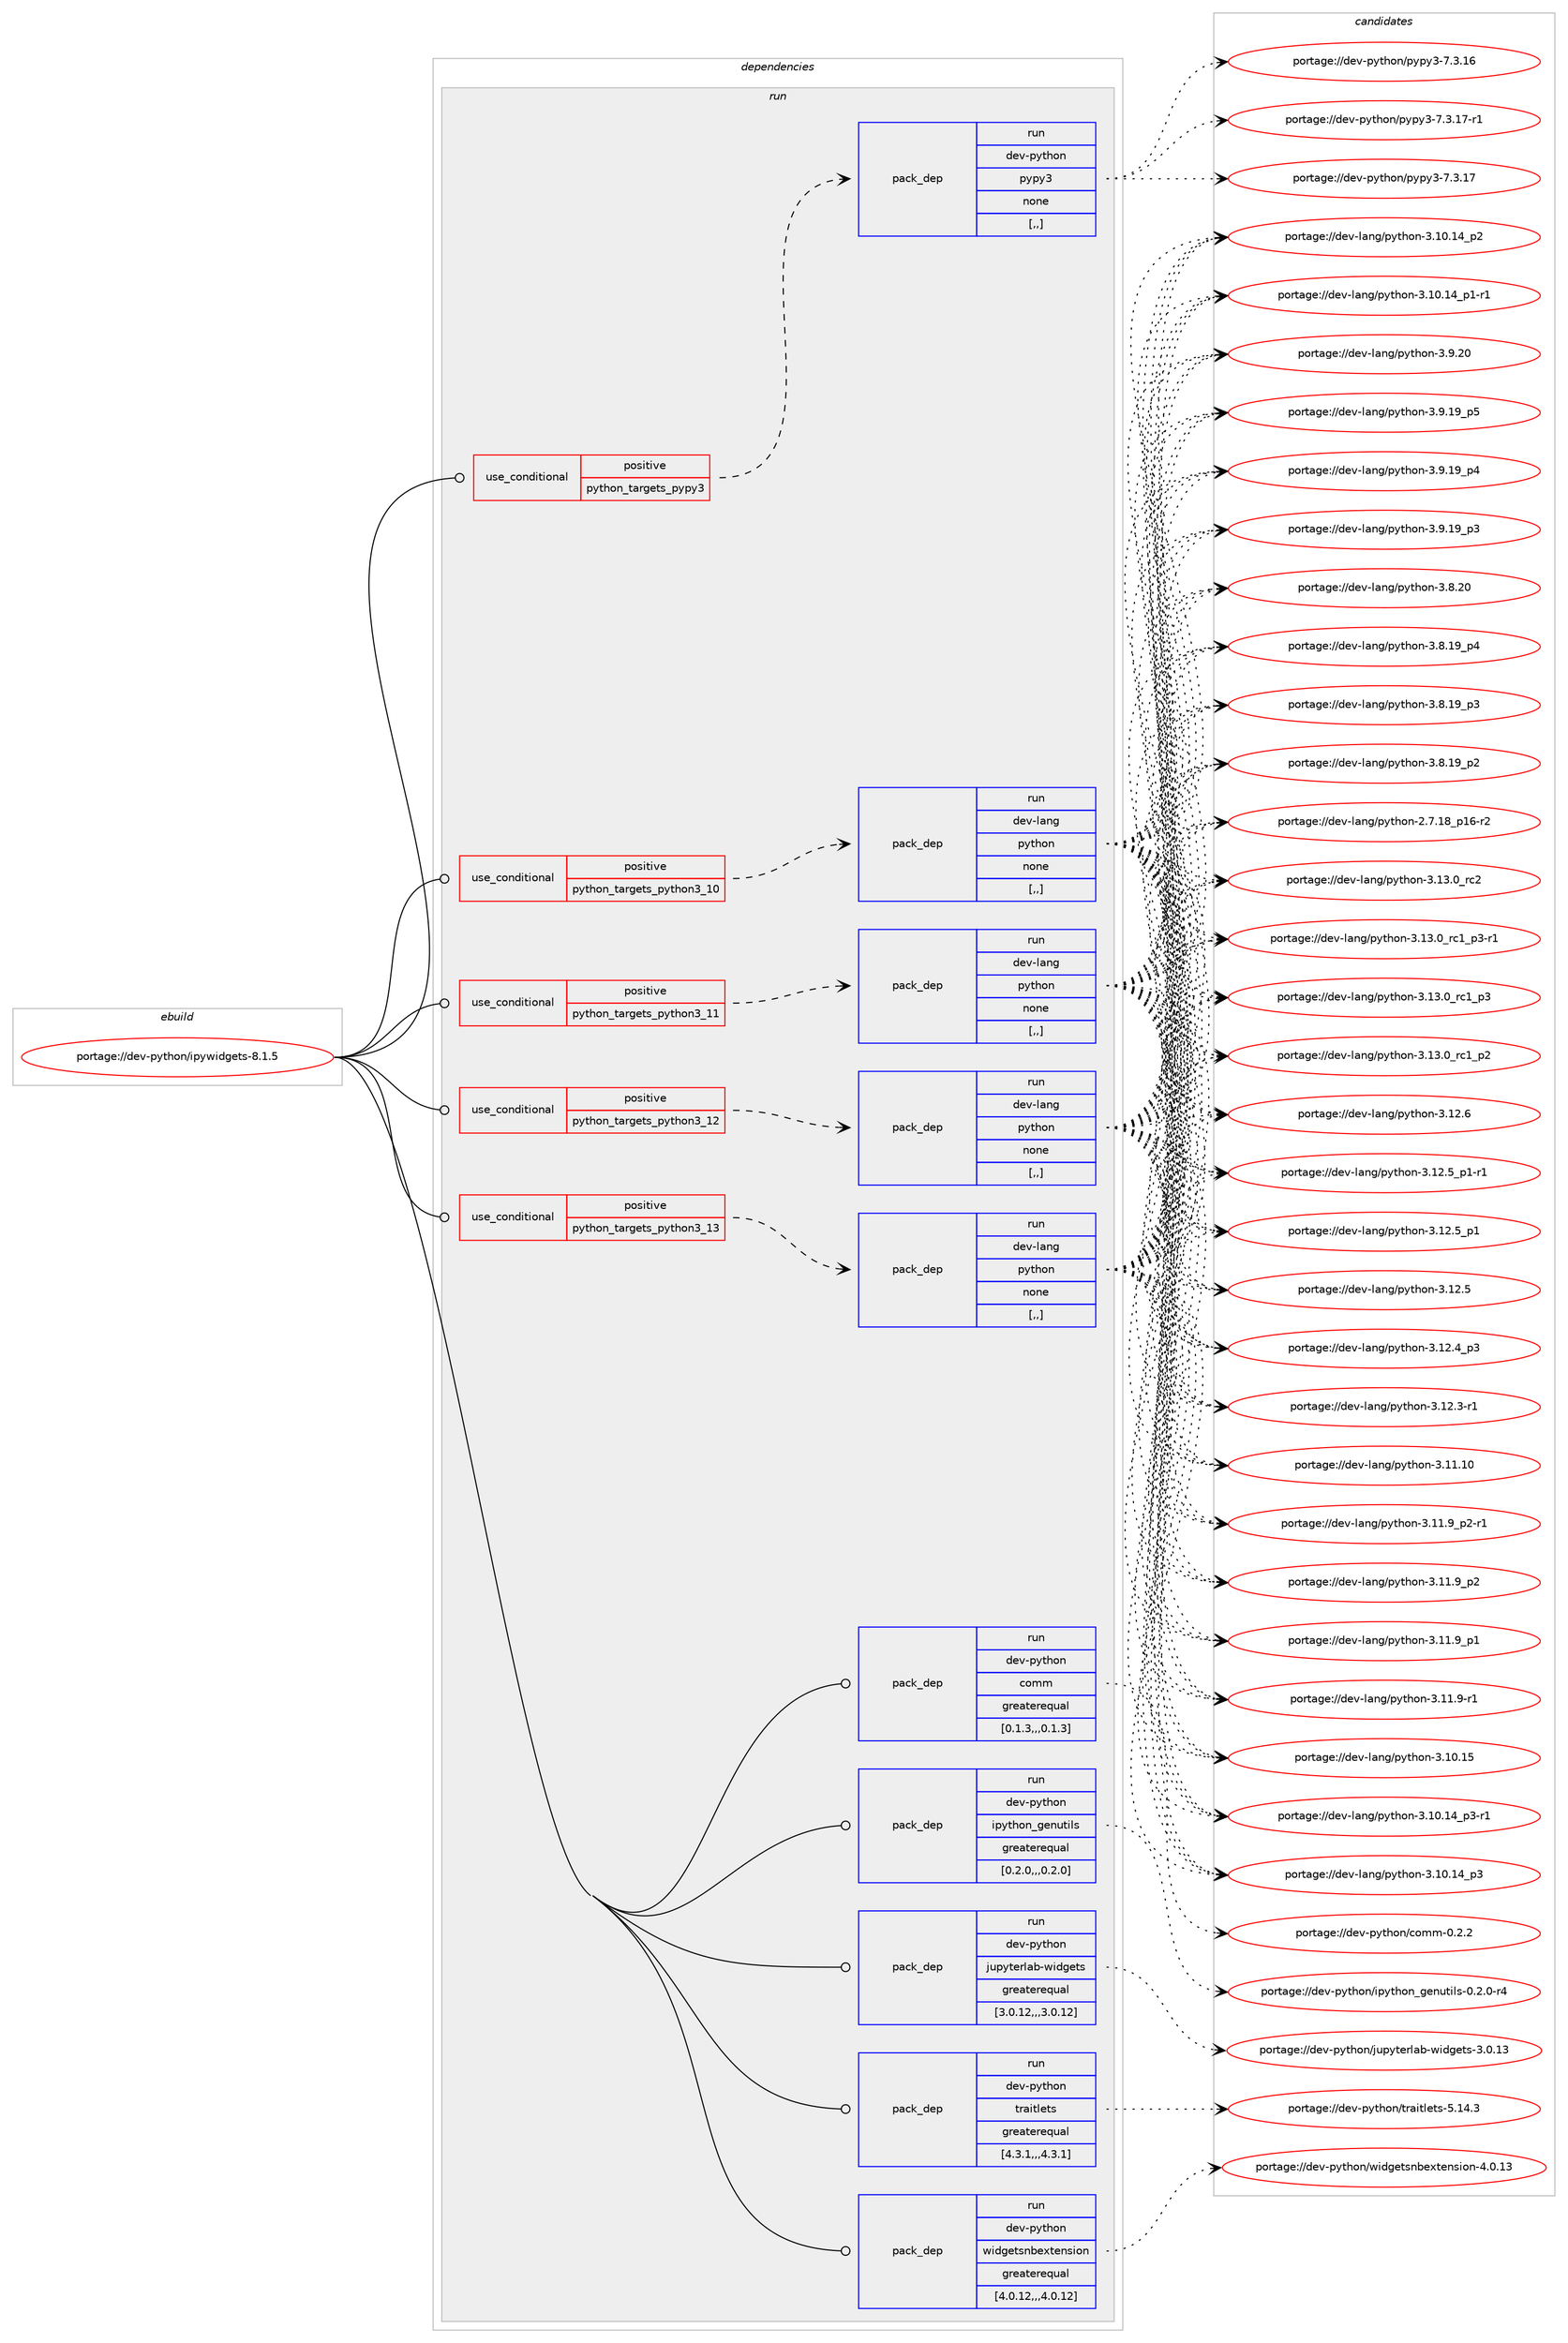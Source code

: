 digraph prolog {

# *************
# Graph options
# *************

newrank=true;
concentrate=true;
compound=true;
graph [rankdir=LR,fontname=Helvetica,fontsize=10,ranksep=1.5];#, ranksep=2.5, nodesep=0.2];
edge  [arrowhead=vee];
node  [fontname=Helvetica,fontsize=10];

# **********
# The ebuild
# **********

subgraph cluster_leftcol {
color=gray;
label=<<i>ebuild</i>>;
id [label="portage://dev-python/ipywidgets-8.1.5", color=red, width=4, href="../dev-python/ipywidgets-8.1.5.svg"];
}

# ****************
# The dependencies
# ****************

subgraph cluster_midcol {
color=gray;
label=<<i>dependencies</i>>;
subgraph cluster_compile {
fillcolor="#eeeeee";
style=filled;
label=<<i>compile</i>>;
}
subgraph cluster_compileandrun {
fillcolor="#eeeeee";
style=filled;
label=<<i>compile and run</i>>;
}
subgraph cluster_run {
fillcolor="#eeeeee";
style=filled;
label=<<i>run</i>>;
subgraph cond164019 {
dependency642910 [label=<<TABLE BORDER="0" CELLBORDER="1" CELLSPACING="0" CELLPADDING="4"><TR><TD ROWSPAN="3" CELLPADDING="10">use_conditional</TD></TR><TR><TD>positive</TD></TR><TR><TD>python_targets_pypy3</TD></TR></TABLE>>, shape=none, color=red];
subgraph pack474072 {
dependency642911 [label=<<TABLE BORDER="0" CELLBORDER="1" CELLSPACING="0" CELLPADDING="4" WIDTH="220"><TR><TD ROWSPAN="6" CELLPADDING="30">pack_dep</TD></TR><TR><TD WIDTH="110">run</TD></TR><TR><TD>dev-python</TD></TR><TR><TD>pypy3</TD></TR><TR><TD>none</TD></TR><TR><TD>[,,]</TD></TR></TABLE>>, shape=none, color=blue];
}
dependency642910:e -> dependency642911:w [weight=20,style="dashed",arrowhead="vee"];
}
id:e -> dependency642910:w [weight=20,style="solid",arrowhead="odot"];
subgraph cond164020 {
dependency642912 [label=<<TABLE BORDER="0" CELLBORDER="1" CELLSPACING="0" CELLPADDING="4"><TR><TD ROWSPAN="3" CELLPADDING="10">use_conditional</TD></TR><TR><TD>positive</TD></TR><TR><TD>python_targets_python3_10</TD></TR></TABLE>>, shape=none, color=red];
subgraph pack474073 {
dependency642913 [label=<<TABLE BORDER="0" CELLBORDER="1" CELLSPACING="0" CELLPADDING="4" WIDTH="220"><TR><TD ROWSPAN="6" CELLPADDING="30">pack_dep</TD></TR><TR><TD WIDTH="110">run</TD></TR><TR><TD>dev-lang</TD></TR><TR><TD>python</TD></TR><TR><TD>none</TD></TR><TR><TD>[,,]</TD></TR></TABLE>>, shape=none, color=blue];
}
dependency642912:e -> dependency642913:w [weight=20,style="dashed",arrowhead="vee"];
}
id:e -> dependency642912:w [weight=20,style="solid",arrowhead="odot"];
subgraph cond164021 {
dependency642914 [label=<<TABLE BORDER="0" CELLBORDER="1" CELLSPACING="0" CELLPADDING="4"><TR><TD ROWSPAN="3" CELLPADDING="10">use_conditional</TD></TR><TR><TD>positive</TD></TR><TR><TD>python_targets_python3_11</TD></TR></TABLE>>, shape=none, color=red];
subgraph pack474074 {
dependency642915 [label=<<TABLE BORDER="0" CELLBORDER="1" CELLSPACING="0" CELLPADDING="4" WIDTH="220"><TR><TD ROWSPAN="6" CELLPADDING="30">pack_dep</TD></TR><TR><TD WIDTH="110">run</TD></TR><TR><TD>dev-lang</TD></TR><TR><TD>python</TD></TR><TR><TD>none</TD></TR><TR><TD>[,,]</TD></TR></TABLE>>, shape=none, color=blue];
}
dependency642914:e -> dependency642915:w [weight=20,style="dashed",arrowhead="vee"];
}
id:e -> dependency642914:w [weight=20,style="solid",arrowhead="odot"];
subgraph cond164022 {
dependency642916 [label=<<TABLE BORDER="0" CELLBORDER="1" CELLSPACING="0" CELLPADDING="4"><TR><TD ROWSPAN="3" CELLPADDING="10">use_conditional</TD></TR><TR><TD>positive</TD></TR><TR><TD>python_targets_python3_12</TD></TR></TABLE>>, shape=none, color=red];
subgraph pack474075 {
dependency642917 [label=<<TABLE BORDER="0" CELLBORDER="1" CELLSPACING="0" CELLPADDING="4" WIDTH="220"><TR><TD ROWSPAN="6" CELLPADDING="30">pack_dep</TD></TR><TR><TD WIDTH="110">run</TD></TR><TR><TD>dev-lang</TD></TR><TR><TD>python</TD></TR><TR><TD>none</TD></TR><TR><TD>[,,]</TD></TR></TABLE>>, shape=none, color=blue];
}
dependency642916:e -> dependency642917:w [weight=20,style="dashed",arrowhead="vee"];
}
id:e -> dependency642916:w [weight=20,style="solid",arrowhead="odot"];
subgraph cond164023 {
dependency642918 [label=<<TABLE BORDER="0" CELLBORDER="1" CELLSPACING="0" CELLPADDING="4"><TR><TD ROWSPAN="3" CELLPADDING="10">use_conditional</TD></TR><TR><TD>positive</TD></TR><TR><TD>python_targets_python3_13</TD></TR></TABLE>>, shape=none, color=red];
subgraph pack474076 {
dependency642919 [label=<<TABLE BORDER="0" CELLBORDER="1" CELLSPACING="0" CELLPADDING="4" WIDTH="220"><TR><TD ROWSPAN="6" CELLPADDING="30">pack_dep</TD></TR><TR><TD WIDTH="110">run</TD></TR><TR><TD>dev-lang</TD></TR><TR><TD>python</TD></TR><TR><TD>none</TD></TR><TR><TD>[,,]</TD></TR></TABLE>>, shape=none, color=blue];
}
dependency642918:e -> dependency642919:w [weight=20,style="dashed",arrowhead="vee"];
}
id:e -> dependency642918:w [weight=20,style="solid",arrowhead="odot"];
subgraph pack474077 {
dependency642920 [label=<<TABLE BORDER="0" CELLBORDER="1" CELLSPACING="0" CELLPADDING="4" WIDTH="220"><TR><TD ROWSPAN="6" CELLPADDING="30">pack_dep</TD></TR><TR><TD WIDTH="110">run</TD></TR><TR><TD>dev-python</TD></TR><TR><TD>comm</TD></TR><TR><TD>greaterequal</TD></TR><TR><TD>[0.1.3,,,0.1.3]</TD></TR></TABLE>>, shape=none, color=blue];
}
id:e -> dependency642920:w [weight=20,style="solid",arrowhead="odot"];
subgraph pack474078 {
dependency642921 [label=<<TABLE BORDER="0" CELLBORDER="1" CELLSPACING="0" CELLPADDING="4" WIDTH="220"><TR><TD ROWSPAN="6" CELLPADDING="30">pack_dep</TD></TR><TR><TD WIDTH="110">run</TD></TR><TR><TD>dev-python</TD></TR><TR><TD>ipython_genutils</TD></TR><TR><TD>greaterequal</TD></TR><TR><TD>[0.2.0,,,0.2.0]</TD></TR></TABLE>>, shape=none, color=blue];
}
id:e -> dependency642921:w [weight=20,style="solid",arrowhead="odot"];
subgraph pack474079 {
dependency642922 [label=<<TABLE BORDER="0" CELLBORDER="1" CELLSPACING="0" CELLPADDING="4" WIDTH="220"><TR><TD ROWSPAN="6" CELLPADDING="30">pack_dep</TD></TR><TR><TD WIDTH="110">run</TD></TR><TR><TD>dev-python</TD></TR><TR><TD>jupyterlab-widgets</TD></TR><TR><TD>greaterequal</TD></TR><TR><TD>[3.0.12,,,3.0.12]</TD></TR></TABLE>>, shape=none, color=blue];
}
id:e -> dependency642922:w [weight=20,style="solid",arrowhead="odot"];
subgraph pack474080 {
dependency642923 [label=<<TABLE BORDER="0" CELLBORDER="1" CELLSPACING="0" CELLPADDING="4" WIDTH="220"><TR><TD ROWSPAN="6" CELLPADDING="30">pack_dep</TD></TR><TR><TD WIDTH="110">run</TD></TR><TR><TD>dev-python</TD></TR><TR><TD>traitlets</TD></TR><TR><TD>greaterequal</TD></TR><TR><TD>[4.3.1,,,4.3.1]</TD></TR></TABLE>>, shape=none, color=blue];
}
id:e -> dependency642923:w [weight=20,style="solid",arrowhead="odot"];
subgraph pack474081 {
dependency642924 [label=<<TABLE BORDER="0" CELLBORDER="1" CELLSPACING="0" CELLPADDING="4" WIDTH="220"><TR><TD ROWSPAN="6" CELLPADDING="30">pack_dep</TD></TR><TR><TD WIDTH="110">run</TD></TR><TR><TD>dev-python</TD></TR><TR><TD>widgetsnbextension</TD></TR><TR><TD>greaterequal</TD></TR><TR><TD>[4.0.12,,,4.0.12]</TD></TR></TABLE>>, shape=none, color=blue];
}
id:e -> dependency642924:w [weight=20,style="solid",arrowhead="odot"];
}
}

# **************
# The candidates
# **************

subgraph cluster_choices {
rank=same;
color=gray;
label=<<i>candidates</i>>;

subgraph choice474072 {
color=black;
nodesep=1;
choice100101118451121211161041111104711212111212151455546514649554511449 [label="portage://dev-python/pypy3-7.3.17-r1", color=red, width=4,href="../dev-python/pypy3-7.3.17-r1.svg"];
choice10010111845112121116104111110471121211121215145554651464955 [label="portage://dev-python/pypy3-7.3.17", color=red, width=4,href="../dev-python/pypy3-7.3.17.svg"];
choice10010111845112121116104111110471121211121215145554651464954 [label="portage://dev-python/pypy3-7.3.16", color=red, width=4,href="../dev-python/pypy3-7.3.16.svg"];
dependency642911:e -> choice100101118451121211161041111104711212111212151455546514649554511449:w [style=dotted,weight="100"];
dependency642911:e -> choice10010111845112121116104111110471121211121215145554651464955:w [style=dotted,weight="100"];
dependency642911:e -> choice10010111845112121116104111110471121211121215145554651464954:w [style=dotted,weight="100"];
}
subgraph choice474073 {
color=black;
nodesep=1;
choice10010111845108971101034711212111610411111045514649514648951149950 [label="portage://dev-lang/python-3.13.0_rc2", color=red, width=4,href="../dev-lang/python-3.13.0_rc2.svg"];
choice1001011184510897110103471121211161041111104551464951464895114994995112514511449 [label="portage://dev-lang/python-3.13.0_rc1_p3-r1", color=red, width=4,href="../dev-lang/python-3.13.0_rc1_p3-r1.svg"];
choice100101118451089711010347112121116104111110455146495146489511499499511251 [label="portage://dev-lang/python-3.13.0_rc1_p3", color=red, width=4,href="../dev-lang/python-3.13.0_rc1_p3.svg"];
choice100101118451089711010347112121116104111110455146495146489511499499511250 [label="portage://dev-lang/python-3.13.0_rc1_p2", color=red, width=4,href="../dev-lang/python-3.13.0_rc1_p2.svg"];
choice10010111845108971101034711212111610411111045514649504654 [label="portage://dev-lang/python-3.12.6", color=red, width=4,href="../dev-lang/python-3.12.6.svg"];
choice1001011184510897110103471121211161041111104551464950465395112494511449 [label="portage://dev-lang/python-3.12.5_p1-r1", color=red, width=4,href="../dev-lang/python-3.12.5_p1-r1.svg"];
choice100101118451089711010347112121116104111110455146495046539511249 [label="portage://dev-lang/python-3.12.5_p1", color=red, width=4,href="../dev-lang/python-3.12.5_p1.svg"];
choice10010111845108971101034711212111610411111045514649504653 [label="portage://dev-lang/python-3.12.5", color=red, width=4,href="../dev-lang/python-3.12.5.svg"];
choice100101118451089711010347112121116104111110455146495046529511251 [label="portage://dev-lang/python-3.12.4_p3", color=red, width=4,href="../dev-lang/python-3.12.4_p3.svg"];
choice100101118451089711010347112121116104111110455146495046514511449 [label="portage://dev-lang/python-3.12.3-r1", color=red, width=4,href="../dev-lang/python-3.12.3-r1.svg"];
choice1001011184510897110103471121211161041111104551464949464948 [label="portage://dev-lang/python-3.11.10", color=red, width=4,href="../dev-lang/python-3.11.10.svg"];
choice1001011184510897110103471121211161041111104551464949465795112504511449 [label="portage://dev-lang/python-3.11.9_p2-r1", color=red, width=4,href="../dev-lang/python-3.11.9_p2-r1.svg"];
choice100101118451089711010347112121116104111110455146494946579511250 [label="portage://dev-lang/python-3.11.9_p2", color=red, width=4,href="../dev-lang/python-3.11.9_p2.svg"];
choice100101118451089711010347112121116104111110455146494946579511249 [label="portage://dev-lang/python-3.11.9_p1", color=red, width=4,href="../dev-lang/python-3.11.9_p1.svg"];
choice100101118451089711010347112121116104111110455146494946574511449 [label="portage://dev-lang/python-3.11.9-r1", color=red, width=4,href="../dev-lang/python-3.11.9-r1.svg"];
choice1001011184510897110103471121211161041111104551464948464953 [label="portage://dev-lang/python-3.10.15", color=red, width=4,href="../dev-lang/python-3.10.15.svg"];
choice100101118451089711010347112121116104111110455146494846495295112514511449 [label="portage://dev-lang/python-3.10.14_p3-r1", color=red, width=4,href="../dev-lang/python-3.10.14_p3-r1.svg"];
choice10010111845108971101034711212111610411111045514649484649529511251 [label="portage://dev-lang/python-3.10.14_p3", color=red, width=4,href="../dev-lang/python-3.10.14_p3.svg"];
choice10010111845108971101034711212111610411111045514649484649529511250 [label="portage://dev-lang/python-3.10.14_p2", color=red, width=4,href="../dev-lang/python-3.10.14_p2.svg"];
choice100101118451089711010347112121116104111110455146494846495295112494511449 [label="portage://dev-lang/python-3.10.14_p1-r1", color=red, width=4,href="../dev-lang/python-3.10.14_p1-r1.svg"];
choice10010111845108971101034711212111610411111045514657465048 [label="portage://dev-lang/python-3.9.20", color=red, width=4,href="../dev-lang/python-3.9.20.svg"];
choice100101118451089711010347112121116104111110455146574649579511253 [label="portage://dev-lang/python-3.9.19_p5", color=red, width=4,href="../dev-lang/python-3.9.19_p5.svg"];
choice100101118451089711010347112121116104111110455146574649579511252 [label="portage://dev-lang/python-3.9.19_p4", color=red, width=4,href="../dev-lang/python-3.9.19_p4.svg"];
choice100101118451089711010347112121116104111110455146574649579511251 [label="portage://dev-lang/python-3.9.19_p3", color=red, width=4,href="../dev-lang/python-3.9.19_p3.svg"];
choice10010111845108971101034711212111610411111045514656465048 [label="portage://dev-lang/python-3.8.20", color=red, width=4,href="../dev-lang/python-3.8.20.svg"];
choice100101118451089711010347112121116104111110455146564649579511252 [label="portage://dev-lang/python-3.8.19_p4", color=red, width=4,href="../dev-lang/python-3.8.19_p4.svg"];
choice100101118451089711010347112121116104111110455146564649579511251 [label="portage://dev-lang/python-3.8.19_p3", color=red, width=4,href="../dev-lang/python-3.8.19_p3.svg"];
choice100101118451089711010347112121116104111110455146564649579511250 [label="portage://dev-lang/python-3.8.19_p2", color=red, width=4,href="../dev-lang/python-3.8.19_p2.svg"];
choice100101118451089711010347112121116104111110455046554649569511249544511450 [label="portage://dev-lang/python-2.7.18_p16-r2", color=red, width=4,href="../dev-lang/python-2.7.18_p16-r2.svg"];
dependency642913:e -> choice10010111845108971101034711212111610411111045514649514648951149950:w [style=dotted,weight="100"];
dependency642913:e -> choice1001011184510897110103471121211161041111104551464951464895114994995112514511449:w [style=dotted,weight="100"];
dependency642913:e -> choice100101118451089711010347112121116104111110455146495146489511499499511251:w [style=dotted,weight="100"];
dependency642913:e -> choice100101118451089711010347112121116104111110455146495146489511499499511250:w [style=dotted,weight="100"];
dependency642913:e -> choice10010111845108971101034711212111610411111045514649504654:w [style=dotted,weight="100"];
dependency642913:e -> choice1001011184510897110103471121211161041111104551464950465395112494511449:w [style=dotted,weight="100"];
dependency642913:e -> choice100101118451089711010347112121116104111110455146495046539511249:w [style=dotted,weight="100"];
dependency642913:e -> choice10010111845108971101034711212111610411111045514649504653:w [style=dotted,weight="100"];
dependency642913:e -> choice100101118451089711010347112121116104111110455146495046529511251:w [style=dotted,weight="100"];
dependency642913:e -> choice100101118451089711010347112121116104111110455146495046514511449:w [style=dotted,weight="100"];
dependency642913:e -> choice1001011184510897110103471121211161041111104551464949464948:w [style=dotted,weight="100"];
dependency642913:e -> choice1001011184510897110103471121211161041111104551464949465795112504511449:w [style=dotted,weight="100"];
dependency642913:e -> choice100101118451089711010347112121116104111110455146494946579511250:w [style=dotted,weight="100"];
dependency642913:e -> choice100101118451089711010347112121116104111110455146494946579511249:w [style=dotted,weight="100"];
dependency642913:e -> choice100101118451089711010347112121116104111110455146494946574511449:w [style=dotted,weight="100"];
dependency642913:e -> choice1001011184510897110103471121211161041111104551464948464953:w [style=dotted,weight="100"];
dependency642913:e -> choice100101118451089711010347112121116104111110455146494846495295112514511449:w [style=dotted,weight="100"];
dependency642913:e -> choice10010111845108971101034711212111610411111045514649484649529511251:w [style=dotted,weight="100"];
dependency642913:e -> choice10010111845108971101034711212111610411111045514649484649529511250:w [style=dotted,weight="100"];
dependency642913:e -> choice100101118451089711010347112121116104111110455146494846495295112494511449:w [style=dotted,weight="100"];
dependency642913:e -> choice10010111845108971101034711212111610411111045514657465048:w [style=dotted,weight="100"];
dependency642913:e -> choice100101118451089711010347112121116104111110455146574649579511253:w [style=dotted,weight="100"];
dependency642913:e -> choice100101118451089711010347112121116104111110455146574649579511252:w [style=dotted,weight="100"];
dependency642913:e -> choice100101118451089711010347112121116104111110455146574649579511251:w [style=dotted,weight="100"];
dependency642913:e -> choice10010111845108971101034711212111610411111045514656465048:w [style=dotted,weight="100"];
dependency642913:e -> choice100101118451089711010347112121116104111110455146564649579511252:w [style=dotted,weight="100"];
dependency642913:e -> choice100101118451089711010347112121116104111110455146564649579511251:w [style=dotted,weight="100"];
dependency642913:e -> choice100101118451089711010347112121116104111110455146564649579511250:w [style=dotted,weight="100"];
dependency642913:e -> choice100101118451089711010347112121116104111110455046554649569511249544511450:w [style=dotted,weight="100"];
}
subgraph choice474074 {
color=black;
nodesep=1;
choice10010111845108971101034711212111610411111045514649514648951149950 [label="portage://dev-lang/python-3.13.0_rc2", color=red, width=4,href="../dev-lang/python-3.13.0_rc2.svg"];
choice1001011184510897110103471121211161041111104551464951464895114994995112514511449 [label="portage://dev-lang/python-3.13.0_rc1_p3-r1", color=red, width=4,href="../dev-lang/python-3.13.0_rc1_p3-r1.svg"];
choice100101118451089711010347112121116104111110455146495146489511499499511251 [label="portage://dev-lang/python-3.13.0_rc1_p3", color=red, width=4,href="../dev-lang/python-3.13.0_rc1_p3.svg"];
choice100101118451089711010347112121116104111110455146495146489511499499511250 [label="portage://dev-lang/python-3.13.0_rc1_p2", color=red, width=4,href="../dev-lang/python-3.13.0_rc1_p2.svg"];
choice10010111845108971101034711212111610411111045514649504654 [label="portage://dev-lang/python-3.12.6", color=red, width=4,href="../dev-lang/python-3.12.6.svg"];
choice1001011184510897110103471121211161041111104551464950465395112494511449 [label="portage://dev-lang/python-3.12.5_p1-r1", color=red, width=4,href="../dev-lang/python-3.12.5_p1-r1.svg"];
choice100101118451089711010347112121116104111110455146495046539511249 [label="portage://dev-lang/python-3.12.5_p1", color=red, width=4,href="../dev-lang/python-3.12.5_p1.svg"];
choice10010111845108971101034711212111610411111045514649504653 [label="portage://dev-lang/python-3.12.5", color=red, width=4,href="../dev-lang/python-3.12.5.svg"];
choice100101118451089711010347112121116104111110455146495046529511251 [label="portage://dev-lang/python-3.12.4_p3", color=red, width=4,href="../dev-lang/python-3.12.4_p3.svg"];
choice100101118451089711010347112121116104111110455146495046514511449 [label="portage://dev-lang/python-3.12.3-r1", color=red, width=4,href="../dev-lang/python-3.12.3-r1.svg"];
choice1001011184510897110103471121211161041111104551464949464948 [label="portage://dev-lang/python-3.11.10", color=red, width=4,href="../dev-lang/python-3.11.10.svg"];
choice1001011184510897110103471121211161041111104551464949465795112504511449 [label="portage://dev-lang/python-3.11.9_p2-r1", color=red, width=4,href="../dev-lang/python-3.11.9_p2-r1.svg"];
choice100101118451089711010347112121116104111110455146494946579511250 [label="portage://dev-lang/python-3.11.9_p2", color=red, width=4,href="../dev-lang/python-3.11.9_p2.svg"];
choice100101118451089711010347112121116104111110455146494946579511249 [label="portage://dev-lang/python-3.11.9_p1", color=red, width=4,href="../dev-lang/python-3.11.9_p1.svg"];
choice100101118451089711010347112121116104111110455146494946574511449 [label="portage://dev-lang/python-3.11.9-r1", color=red, width=4,href="../dev-lang/python-3.11.9-r1.svg"];
choice1001011184510897110103471121211161041111104551464948464953 [label="portage://dev-lang/python-3.10.15", color=red, width=4,href="../dev-lang/python-3.10.15.svg"];
choice100101118451089711010347112121116104111110455146494846495295112514511449 [label="portage://dev-lang/python-3.10.14_p3-r1", color=red, width=4,href="../dev-lang/python-3.10.14_p3-r1.svg"];
choice10010111845108971101034711212111610411111045514649484649529511251 [label="portage://dev-lang/python-3.10.14_p3", color=red, width=4,href="../dev-lang/python-3.10.14_p3.svg"];
choice10010111845108971101034711212111610411111045514649484649529511250 [label="portage://dev-lang/python-3.10.14_p2", color=red, width=4,href="../dev-lang/python-3.10.14_p2.svg"];
choice100101118451089711010347112121116104111110455146494846495295112494511449 [label="portage://dev-lang/python-3.10.14_p1-r1", color=red, width=4,href="../dev-lang/python-3.10.14_p1-r1.svg"];
choice10010111845108971101034711212111610411111045514657465048 [label="portage://dev-lang/python-3.9.20", color=red, width=4,href="../dev-lang/python-3.9.20.svg"];
choice100101118451089711010347112121116104111110455146574649579511253 [label="portage://dev-lang/python-3.9.19_p5", color=red, width=4,href="../dev-lang/python-3.9.19_p5.svg"];
choice100101118451089711010347112121116104111110455146574649579511252 [label="portage://dev-lang/python-3.9.19_p4", color=red, width=4,href="../dev-lang/python-3.9.19_p4.svg"];
choice100101118451089711010347112121116104111110455146574649579511251 [label="portage://dev-lang/python-3.9.19_p3", color=red, width=4,href="../dev-lang/python-3.9.19_p3.svg"];
choice10010111845108971101034711212111610411111045514656465048 [label="portage://dev-lang/python-3.8.20", color=red, width=4,href="../dev-lang/python-3.8.20.svg"];
choice100101118451089711010347112121116104111110455146564649579511252 [label="portage://dev-lang/python-3.8.19_p4", color=red, width=4,href="../dev-lang/python-3.8.19_p4.svg"];
choice100101118451089711010347112121116104111110455146564649579511251 [label="portage://dev-lang/python-3.8.19_p3", color=red, width=4,href="../dev-lang/python-3.8.19_p3.svg"];
choice100101118451089711010347112121116104111110455146564649579511250 [label="portage://dev-lang/python-3.8.19_p2", color=red, width=4,href="../dev-lang/python-3.8.19_p2.svg"];
choice100101118451089711010347112121116104111110455046554649569511249544511450 [label="portage://dev-lang/python-2.7.18_p16-r2", color=red, width=4,href="../dev-lang/python-2.7.18_p16-r2.svg"];
dependency642915:e -> choice10010111845108971101034711212111610411111045514649514648951149950:w [style=dotted,weight="100"];
dependency642915:e -> choice1001011184510897110103471121211161041111104551464951464895114994995112514511449:w [style=dotted,weight="100"];
dependency642915:e -> choice100101118451089711010347112121116104111110455146495146489511499499511251:w [style=dotted,weight="100"];
dependency642915:e -> choice100101118451089711010347112121116104111110455146495146489511499499511250:w [style=dotted,weight="100"];
dependency642915:e -> choice10010111845108971101034711212111610411111045514649504654:w [style=dotted,weight="100"];
dependency642915:e -> choice1001011184510897110103471121211161041111104551464950465395112494511449:w [style=dotted,weight="100"];
dependency642915:e -> choice100101118451089711010347112121116104111110455146495046539511249:w [style=dotted,weight="100"];
dependency642915:e -> choice10010111845108971101034711212111610411111045514649504653:w [style=dotted,weight="100"];
dependency642915:e -> choice100101118451089711010347112121116104111110455146495046529511251:w [style=dotted,weight="100"];
dependency642915:e -> choice100101118451089711010347112121116104111110455146495046514511449:w [style=dotted,weight="100"];
dependency642915:e -> choice1001011184510897110103471121211161041111104551464949464948:w [style=dotted,weight="100"];
dependency642915:e -> choice1001011184510897110103471121211161041111104551464949465795112504511449:w [style=dotted,weight="100"];
dependency642915:e -> choice100101118451089711010347112121116104111110455146494946579511250:w [style=dotted,weight="100"];
dependency642915:e -> choice100101118451089711010347112121116104111110455146494946579511249:w [style=dotted,weight="100"];
dependency642915:e -> choice100101118451089711010347112121116104111110455146494946574511449:w [style=dotted,weight="100"];
dependency642915:e -> choice1001011184510897110103471121211161041111104551464948464953:w [style=dotted,weight="100"];
dependency642915:e -> choice100101118451089711010347112121116104111110455146494846495295112514511449:w [style=dotted,weight="100"];
dependency642915:e -> choice10010111845108971101034711212111610411111045514649484649529511251:w [style=dotted,weight="100"];
dependency642915:e -> choice10010111845108971101034711212111610411111045514649484649529511250:w [style=dotted,weight="100"];
dependency642915:e -> choice100101118451089711010347112121116104111110455146494846495295112494511449:w [style=dotted,weight="100"];
dependency642915:e -> choice10010111845108971101034711212111610411111045514657465048:w [style=dotted,weight="100"];
dependency642915:e -> choice100101118451089711010347112121116104111110455146574649579511253:w [style=dotted,weight="100"];
dependency642915:e -> choice100101118451089711010347112121116104111110455146574649579511252:w [style=dotted,weight="100"];
dependency642915:e -> choice100101118451089711010347112121116104111110455146574649579511251:w [style=dotted,weight="100"];
dependency642915:e -> choice10010111845108971101034711212111610411111045514656465048:w [style=dotted,weight="100"];
dependency642915:e -> choice100101118451089711010347112121116104111110455146564649579511252:w [style=dotted,weight="100"];
dependency642915:e -> choice100101118451089711010347112121116104111110455146564649579511251:w [style=dotted,weight="100"];
dependency642915:e -> choice100101118451089711010347112121116104111110455146564649579511250:w [style=dotted,weight="100"];
dependency642915:e -> choice100101118451089711010347112121116104111110455046554649569511249544511450:w [style=dotted,weight="100"];
}
subgraph choice474075 {
color=black;
nodesep=1;
choice10010111845108971101034711212111610411111045514649514648951149950 [label="portage://dev-lang/python-3.13.0_rc2", color=red, width=4,href="../dev-lang/python-3.13.0_rc2.svg"];
choice1001011184510897110103471121211161041111104551464951464895114994995112514511449 [label="portage://dev-lang/python-3.13.0_rc1_p3-r1", color=red, width=4,href="../dev-lang/python-3.13.0_rc1_p3-r1.svg"];
choice100101118451089711010347112121116104111110455146495146489511499499511251 [label="portage://dev-lang/python-3.13.0_rc1_p3", color=red, width=4,href="../dev-lang/python-3.13.0_rc1_p3.svg"];
choice100101118451089711010347112121116104111110455146495146489511499499511250 [label="portage://dev-lang/python-3.13.0_rc1_p2", color=red, width=4,href="../dev-lang/python-3.13.0_rc1_p2.svg"];
choice10010111845108971101034711212111610411111045514649504654 [label="portage://dev-lang/python-3.12.6", color=red, width=4,href="../dev-lang/python-3.12.6.svg"];
choice1001011184510897110103471121211161041111104551464950465395112494511449 [label="portage://dev-lang/python-3.12.5_p1-r1", color=red, width=4,href="../dev-lang/python-3.12.5_p1-r1.svg"];
choice100101118451089711010347112121116104111110455146495046539511249 [label="portage://dev-lang/python-3.12.5_p1", color=red, width=4,href="../dev-lang/python-3.12.5_p1.svg"];
choice10010111845108971101034711212111610411111045514649504653 [label="portage://dev-lang/python-3.12.5", color=red, width=4,href="../dev-lang/python-3.12.5.svg"];
choice100101118451089711010347112121116104111110455146495046529511251 [label="portage://dev-lang/python-3.12.4_p3", color=red, width=4,href="../dev-lang/python-3.12.4_p3.svg"];
choice100101118451089711010347112121116104111110455146495046514511449 [label="portage://dev-lang/python-3.12.3-r1", color=red, width=4,href="../dev-lang/python-3.12.3-r1.svg"];
choice1001011184510897110103471121211161041111104551464949464948 [label="portage://dev-lang/python-3.11.10", color=red, width=4,href="../dev-lang/python-3.11.10.svg"];
choice1001011184510897110103471121211161041111104551464949465795112504511449 [label="portage://dev-lang/python-3.11.9_p2-r1", color=red, width=4,href="../dev-lang/python-3.11.9_p2-r1.svg"];
choice100101118451089711010347112121116104111110455146494946579511250 [label="portage://dev-lang/python-3.11.9_p2", color=red, width=4,href="../dev-lang/python-3.11.9_p2.svg"];
choice100101118451089711010347112121116104111110455146494946579511249 [label="portage://dev-lang/python-3.11.9_p1", color=red, width=4,href="../dev-lang/python-3.11.9_p1.svg"];
choice100101118451089711010347112121116104111110455146494946574511449 [label="portage://dev-lang/python-3.11.9-r1", color=red, width=4,href="../dev-lang/python-3.11.9-r1.svg"];
choice1001011184510897110103471121211161041111104551464948464953 [label="portage://dev-lang/python-3.10.15", color=red, width=4,href="../dev-lang/python-3.10.15.svg"];
choice100101118451089711010347112121116104111110455146494846495295112514511449 [label="portage://dev-lang/python-3.10.14_p3-r1", color=red, width=4,href="../dev-lang/python-3.10.14_p3-r1.svg"];
choice10010111845108971101034711212111610411111045514649484649529511251 [label="portage://dev-lang/python-3.10.14_p3", color=red, width=4,href="../dev-lang/python-3.10.14_p3.svg"];
choice10010111845108971101034711212111610411111045514649484649529511250 [label="portage://dev-lang/python-3.10.14_p2", color=red, width=4,href="../dev-lang/python-3.10.14_p2.svg"];
choice100101118451089711010347112121116104111110455146494846495295112494511449 [label="portage://dev-lang/python-3.10.14_p1-r1", color=red, width=4,href="../dev-lang/python-3.10.14_p1-r1.svg"];
choice10010111845108971101034711212111610411111045514657465048 [label="portage://dev-lang/python-3.9.20", color=red, width=4,href="../dev-lang/python-3.9.20.svg"];
choice100101118451089711010347112121116104111110455146574649579511253 [label="portage://dev-lang/python-3.9.19_p5", color=red, width=4,href="../dev-lang/python-3.9.19_p5.svg"];
choice100101118451089711010347112121116104111110455146574649579511252 [label="portage://dev-lang/python-3.9.19_p4", color=red, width=4,href="../dev-lang/python-3.9.19_p4.svg"];
choice100101118451089711010347112121116104111110455146574649579511251 [label="portage://dev-lang/python-3.9.19_p3", color=red, width=4,href="../dev-lang/python-3.9.19_p3.svg"];
choice10010111845108971101034711212111610411111045514656465048 [label="portage://dev-lang/python-3.8.20", color=red, width=4,href="../dev-lang/python-3.8.20.svg"];
choice100101118451089711010347112121116104111110455146564649579511252 [label="portage://dev-lang/python-3.8.19_p4", color=red, width=4,href="../dev-lang/python-3.8.19_p4.svg"];
choice100101118451089711010347112121116104111110455146564649579511251 [label="portage://dev-lang/python-3.8.19_p3", color=red, width=4,href="../dev-lang/python-3.8.19_p3.svg"];
choice100101118451089711010347112121116104111110455146564649579511250 [label="portage://dev-lang/python-3.8.19_p2", color=red, width=4,href="../dev-lang/python-3.8.19_p2.svg"];
choice100101118451089711010347112121116104111110455046554649569511249544511450 [label="portage://dev-lang/python-2.7.18_p16-r2", color=red, width=4,href="../dev-lang/python-2.7.18_p16-r2.svg"];
dependency642917:e -> choice10010111845108971101034711212111610411111045514649514648951149950:w [style=dotted,weight="100"];
dependency642917:e -> choice1001011184510897110103471121211161041111104551464951464895114994995112514511449:w [style=dotted,weight="100"];
dependency642917:e -> choice100101118451089711010347112121116104111110455146495146489511499499511251:w [style=dotted,weight="100"];
dependency642917:e -> choice100101118451089711010347112121116104111110455146495146489511499499511250:w [style=dotted,weight="100"];
dependency642917:e -> choice10010111845108971101034711212111610411111045514649504654:w [style=dotted,weight="100"];
dependency642917:e -> choice1001011184510897110103471121211161041111104551464950465395112494511449:w [style=dotted,weight="100"];
dependency642917:e -> choice100101118451089711010347112121116104111110455146495046539511249:w [style=dotted,weight="100"];
dependency642917:e -> choice10010111845108971101034711212111610411111045514649504653:w [style=dotted,weight="100"];
dependency642917:e -> choice100101118451089711010347112121116104111110455146495046529511251:w [style=dotted,weight="100"];
dependency642917:e -> choice100101118451089711010347112121116104111110455146495046514511449:w [style=dotted,weight="100"];
dependency642917:e -> choice1001011184510897110103471121211161041111104551464949464948:w [style=dotted,weight="100"];
dependency642917:e -> choice1001011184510897110103471121211161041111104551464949465795112504511449:w [style=dotted,weight="100"];
dependency642917:e -> choice100101118451089711010347112121116104111110455146494946579511250:w [style=dotted,weight="100"];
dependency642917:e -> choice100101118451089711010347112121116104111110455146494946579511249:w [style=dotted,weight="100"];
dependency642917:e -> choice100101118451089711010347112121116104111110455146494946574511449:w [style=dotted,weight="100"];
dependency642917:e -> choice1001011184510897110103471121211161041111104551464948464953:w [style=dotted,weight="100"];
dependency642917:e -> choice100101118451089711010347112121116104111110455146494846495295112514511449:w [style=dotted,weight="100"];
dependency642917:e -> choice10010111845108971101034711212111610411111045514649484649529511251:w [style=dotted,weight="100"];
dependency642917:e -> choice10010111845108971101034711212111610411111045514649484649529511250:w [style=dotted,weight="100"];
dependency642917:e -> choice100101118451089711010347112121116104111110455146494846495295112494511449:w [style=dotted,weight="100"];
dependency642917:e -> choice10010111845108971101034711212111610411111045514657465048:w [style=dotted,weight="100"];
dependency642917:e -> choice100101118451089711010347112121116104111110455146574649579511253:w [style=dotted,weight="100"];
dependency642917:e -> choice100101118451089711010347112121116104111110455146574649579511252:w [style=dotted,weight="100"];
dependency642917:e -> choice100101118451089711010347112121116104111110455146574649579511251:w [style=dotted,weight="100"];
dependency642917:e -> choice10010111845108971101034711212111610411111045514656465048:w [style=dotted,weight="100"];
dependency642917:e -> choice100101118451089711010347112121116104111110455146564649579511252:w [style=dotted,weight="100"];
dependency642917:e -> choice100101118451089711010347112121116104111110455146564649579511251:w [style=dotted,weight="100"];
dependency642917:e -> choice100101118451089711010347112121116104111110455146564649579511250:w [style=dotted,weight="100"];
dependency642917:e -> choice100101118451089711010347112121116104111110455046554649569511249544511450:w [style=dotted,weight="100"];
}
subgraph choice474076 {
color=black;
nodesep=1;
choice10010111845108971101034711212111610411111045514649514648951149950 [label="portage://dev-lang/python-3.13.0_rc2", color=red, width=4,href="../dev-lang/python-3.13.0_rc2.svg"];
choice1001011184510897110103471121211161041111104551464951464895114994995112514511449 [label="portage://dev-lang/python-3.13.0_rc1_p3-r1", color=red, width=4,href="../dev-lang/python-3.13.0_rc1_p3-r1.svg"];
choice100101118451089711010347112121116104111110455146495146489511499499511251 [label="portage://dev-lang/python-3.13.0_rc1_p3", color=red, width=4,href="../dev-lang/python-3.13.0_rc1_p3.svg"];
choice100101118451089711010347112121116104111110455146495146489511499499511250 [label="portage://dev-lang/python-3.13.0_rc1_p2", color=red, width=4,href="../dev-lang/python-3.13.0_rc1_p2.svg"];
choice10010111845108971101034711212111610411111045514649504654 [label="portage://dev-lang/python-3.12.6", color=red, width=4,href="../dev-lang/python-3.12.6.svg"];
choice1001011184510897110103471121211161041111104551464950465395112494511449 [label="portage://dev-lang/python-3.12.5_p1-r1", color=red, width=4,href="../dev-lang/python-3.12.5_p1-r1.svg"];
choice100101118451089711010347112121116104111110455146495046539511249 [label="portage://dev-lang/python-3.12.5_p1", color=red, width=4,href="../dev-lang/python-3.12.5_p1.svg"];
choice10010111845108971101034711212111610411111045514649504653 [label="portage://dev-lang/python-3.12.5", color=red, width=4,href="../dev-lang/python-3.12.5.svg"];
choice100101118451089711010347112121116104111110455146495046529511251 [label="portage://dev-lang/python-3.12.4_p3", color=red, width=4,href="../dev-lang/python-3.12.4_p3.svg"];
choice100101118451089711010347112121116104111110455146495046514511449 [label="portage://dev-lang/python-3.12.3-r1", color=red, width=4,href="../dev-lang/python-3.12.3-r1.svg"];
choice1001011184510897110103471121211161041111104551464949464948 [label="portage://dev-lang/python-3.11.10", color=red, width=4,href="../dev-lang/python-3.11.10.svg"];
choice1001011184510897110103471121211161041111104551464949465795112504511449 [label="portage://dev-lang/python-3.11.9_p2-r1", color=red, width=4,href="../dev-lang/python-3.11.9_p2-r1.svg"];
choice100101118451089711010347112121116104111110455146494946579511250 [label="portage://dev-lang/python-3.11.9_p2", color=red, width=4,href="../dev-lang/python-3.11.9_p2.svg"];
choice100101118451089711010347112121116104111110455146494946579511249 [label="portage://dev-lang/python-3.11.9_p1", color=red, width=4,href="../dev-lang/python-3.11.9_p1.svg"];
choice100101118451089711010347112121116104111110455146494946574511449 [label="portage://dev-lang/python-3.11.9-r1", color=red, width=4,href="../dev-lang/python-3.11.9-r1.svg"];
choice1001011184510897110103471121211161041111104551464948464953 [label="portage://dev-lang/python-3.10.15", color=red, width=4,href="../dev-lang/python-3.10.15.svg"];
choice100101118451089711010347112121116104111110455146494846495295112514511449 [label="portage://dev-lang/python-3.10.14_p3-r1", color=red, width=4,href="../dev-lang/python-3.10.14_p3-r1.svg"];
choice10010111845108971101034711212111610411111045514649484649529511251 [label="portage://dev-lang/python-3.10.14_p3", color=red, width=4,href="../dev-lang/python-3.10.14_p3.svg"];
choice10010111845108971101034711212111610411111045514649484649529511250 [label="portage://dev-lang/python-3.10.14_p2", color=red, width=4,href="../dev-lang/python-3.10.14_p2.svg"];
choice100101118451089711010347112121116104111110455146494846495295112494511449 [label="portage://dev-lang/python-3.10.14_p1-r1", color=red, width=4,href="../dev-lang/python-3.10.14_p1-r1.svg"];
choice10010111845108971101034711212111610411111045514657465048 [label="portage://dev-lang/python-3.9.20", color=red, width=4,href="../dev-lang/python-3.9.20.svg"];
choice100101118451089711010347112121116104111110455146574649579511253 [label="portage://dev-lang/python-3.9.19_p5", color=red, width=4,href="../dev-lang/python-3.9.19_p5.svg"];
choice100101118451089711010347112121116104111110455146574649579511252 [label="portage://dev-lang/python-3.9.19_p4", color=red, width=4,href="../dev-lang/python-3.9.19_p4.svg"];
choice100101118451089711010347112121116104111110455146574649579511251 [label="portage://dev-lang/python-3.9.19_p3", color=red, width=4,href="../dev-lang/python-3.9.19_p3.svg"];
choice10010111845108971101034711212111610411111045514656465048 [label="portage://dev-lang/python-3.8.20", color=red, width=4,href="../dev-lang/python-3.8.20.svg"];
choice100101118451089711010347112121116104111110455146564649579511252 [label="portage://dev-lang/python-3.8.19_p4", color=red, width=4,href="../dev-lang/python-3.8.19_p4.svg"];
choice100101118451089711010347112121116104111110455146564649579511251 [label="portage://dev-lang/python-3.8.19_p3", color=red, width=4,href="../dev-lang/python-3.8.19_p3.svg"];
choice100101118451089711010347112121116104111110455146564649579511250 [label="portage://dev-lang/python-3.8.19_p2", color=red, width=4,href="../dev-lang/python-3.8.19_p2.svg"];
choice100101118451089711010347112121116104111110455046554649569511249544511450 [label="portage://dev-lang/python-2.7.18_p16-r2", color=red, width=4,href="../dev-lang/python-2.7.18_p16-r2.svg"];
dependency642919:e -> choice10010111845108971101034711212111610411111045514649514648951149950:w [style=dotted,weight="100"];
dependency642919:e -> choice1001011184510897110103471121211161041111104551464951464895114994995112514511449:w [style=dotted,weight="100"];
dependency642919:e -> choice100101118451089711010347112121116104111110455146495146489511499499511251:w [style=dotted,weight="100"];
dependency642919:e -> choice100101118451089711010347112121116104111110455146495146489511499499511250:w [style=dotted,weight="100"];
dependency642919:e -> choice10010111845108971101034711212111610411111045514649504654:w [style=dotted,weight="100"];
dependency642919:e -> choice1001011184510897110103471121211161041111104551464950465395112494511449:w [style=dotted,weight="100"];
dependency642919:e -> choice100101118451089711010347112121116104111110455146495046539511249:w [style=dotted,weight="100"];
dependency642919:e -> choice10010111845108971101034711212111610411111045514649504653:w [style=dotted,weight="100"];
dependency642919:e -> choice100101118451089711010347112121116104111110455146495046529511251:w [style=dotted,weight="100"];
dependency642919:e -> choice100101118451089711010347112121116104111110455146495046514511449:w [style=dotted,weight="100"];
dependency642919:e -> choice1001011184510897110103471121211161041111104551464949464948:w [style=dotted,weight="100"];
dependency642919:e -> choice1001011184510897110103471121211161041111104551464949465795112504511449:w [style=dotted,weight="100"];
dependency642919:e -> choice100101118451089711010347112121116104111110455146494946579511250:w [style=dotted,weight="100"];
dependency642919:e -> choice100101118451089711010347112121116104111110455146494946579511249:w [style=dotted,weight="100"];
dependency642919:e -> choice100101118451089711010347112121116104111110455146494946574511449:w [style=dotted,weight="100"];
dependency642919:e -> choice1001011184510897110103471121211161041111104551464948464953:w [style=dotted,weight="100"];
dependency642919:e -> choice100101118451089711010347112121116104111110455146494846495295112514511449:w [style=dotted,weight="100"];
dependency642919:e -> choice10010111845108971101034711212111610411111045514649484649529511251:w [style=dotted,weight="100"];
dependency642919:e -> choice10010111845108971101034711212111610411111045514649484649529511250:w [style=dotted,weight="100"];
dependency642919:e -> choice100101118451089711010347112121116104111110455146494846495295112494511449:w [style=dotted,weight="100"];
dependency642919:e -> choice10010111845108971101034711212111610411111045514657465048:w [style=dotted,weight="100"];
dependency642919:e -> choice100101118451089711010347112121116104111110455146574649579511253:w [style=dotted,weight="100"];
dependency642919:e -> choice100101118451089711010347112121116104111110455146574649579511252:w [style=dotted,weight="100"];
dependency642919:e -> choice100101118451089711010347112121116104111110455146574649579511251:w [style=dotted,weight="100"];
dependency642919:e -> choice10010111845108971101034711212111610411111045514656465048:w [style=dotted,weight="100"];
dependency642919:e -> choice100101118451089711010347112121116104111110455146564649579511252:w [style=dotted,weight="100"];
dependency642919:e -> choice100101118451089711010347112121116104111110455146564649579511251:w [style=dotted,weight="100"];
dependency642919:e -> choice100101118451089711010347112121116104111110455146564649579511250:w [style=dotted,weight="100"];
dependency642919:e -> choice100101118451089711010347112121116104111110455046554649569511249544511450:w [style=dotted,weight="100"];
}
subgraph choice474077 {
color=black;
nodesep=1;
choice100101118451121211161041111104799111109109454846504650 [label="portage://dev-python/comm-0.2.2", color=red, width=4,href="../dev-python/comm-0.2.2.svg"];
dependency642920:e -> choice100101118451121211161041111104799111109109454846504650:w [style=dotted,weight="100"];
}
subgraph choice474078 {
color=black;
nodesep=1;
choice1001011184511212111610411111047105112121116104111110951031011101171161051081154548465046484511452 [label="portage://dev-python/ipython_genutils-0.2.0-r4", color=red, width=4,href="../dev-python/ipython_genutils-0.2.0-r4.svg"];
dependency642921:e -> choice1001011184511212111610411111047105112121116104111110951031011101171161051081154548465046484511452:w [style=dotted,weight="100"];
}
subgraph choice474079 {
color=black;
nodesep=1;
choice100101118451121211161041111104710611711212111610111410897984511910510010310111611545514648464951 [label="portage://dev-python/jupyterlab-widgets-3.0.13", color=red, width=4,href="../dev-python/jupyterlab-widgets-3.0.13.svg"];
dependency642922:e -> choice100101118451121211161041111104710611711212111610111410897984511910510010310111611545514648464951:w [style=dotted,weight="100"];
}
subgraph choice474080 {
color=black;
nodesep=1;
choice10010111845112121116104111110471161149710511610810111611545534649524651 [label="portage://dev-python/traitlets-5.14.3", color=red, width=4,href="../dev-python/traitlets-5.14.3.svg"];
dependency642923:e -> choice10010111845112121116104111110471161149710511610810111611545534649524651:w [style=dotted,weight="100"];
}
subgraph choice474081 {
color=black;
nodesep=1;
choice10010111845112121116104111110471191051001031011161151109810112011610111011510511111045524648464951 [label="portage://dev-python/widgetsnbextension-4.0.13", color=red, width=4,href="../dev-python/widgetsnbextension-4.0.13.svg"];
dependency642924:e -> choice10010111845112121116104111110471191051001031011161151109810112011610111011510511111045524648464951:w [style=dotted,weight="100"];
}
}

}
